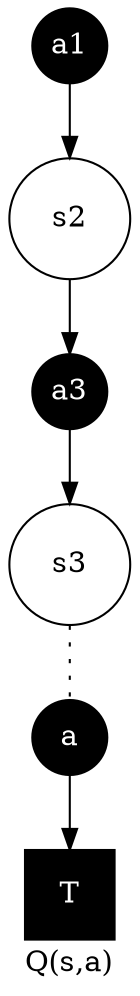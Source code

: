 digraph mc_vs {
    graph [dpi=300];
    label="Q(s,a)"

    s2 [label="s2", width=0.8, fontcolor="black", fillcolor="white", style="filled", shape="circle", fixedsize="true"]
    s3 [label="s3", width=0.8, fontcolor="black", fillcolor="white", style="filled", shape="circle", fixedsize="true"]

    a1 [label="a1", width=0.5, fontcolor="white", fillcolor="black", style="filled", shape="circle", fixedsize="true"]
    a2 [label="a3", width=0.5, fontcolor="white", fillcolor="black", style="filled", shape="circle", fixedsize="true"]
    a3 [label="a", width=0.5, fontcolor="white", fillcolor="black", style="filled", shape="circle", fixedsize="true"]

    t [label="T", width=0.6, fontcolor="white", fillcolor="black", style="filled", shape="square", fixedsize="true"]

    rankdir = "TB"

    a1 -> s2
    s2 -> a2
    a2 -> s3
    s3 -> a3 [style="dotted", arrowhead="none"]
    a3 -> t
}
